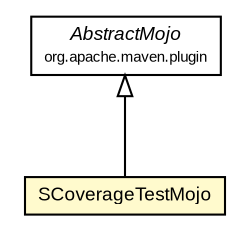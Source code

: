 #!/usr/local/bin/dot
#
# Class diagram 
# Generated by UMLGraph version R5_6-24-gf6e263 (http://www.umlgraph.org/)
#

digraph G {
	edge [fontname="arial",fontsize=10,labelfontname="arial",labelfontsize=10];
	node [fontname="arial",fontsize=10,shape=plaintext];
	nodesep=0.25;
	ranksep=0.5;
	// org.scoverage.plugin.SCoverageTestMojo
	c263 [label=<<table title="org.scoverage.plugin.SCoverageTestMojo" border="0" cellborder="1" cellspacing="0" cellpadding="2" port="p" bgcolor="lemonChiffon" href="./SCoverageTestMojo.html">
		<tr><td><table border="0" cellspacing="0" cellpadding="1">
<tr><td align="center" balign="center"> SCoverageTestMojo </td></tr>
		</table></td></tr>
		</table>>, URL="./SCoverageTestMojo.html", fontname="arial", fontcolor="black", fontsize=9.0];
	//org.scoverage.plugin.SCoverageTestMojo extends org.apache.maven.plugin.AbstractMojo
	c275:p -> c263:p [dir=back,arrowtail=empty];
	// org.apache.maven.plugin.AbstractMojo
	c275 [label=<<table title="org.apache.maven.plugin.AbstractMojo" border="0" cellborder="1" cellspacing="0" cellpadding="2" port="p" href="http://maven.apache.org/ref/2.2.1/maven-plugin-api/apidocs/org/apache/maven/plugin/AbstractMojo.html">
		<tr><td><table border="0" cellspacing="0" cellpadding="1">
<tr><td align="center" balign="center"><font face="arial italic"> AbstractMojo </font></td></tr>
<tr><td align="center" balign="center"><font point-size="7.0"> org.apache.maven.plugin </font></td></tr>
		</table></td></tr>
		</table>>, URL="http://maven.apache.org/ref/2.2.1/maven-plugin-api/apidocs/org/apache/maven/plugin/AbstractMojo.html", fontname="arial", fontcolor="black", fontsize=9.0];
}

